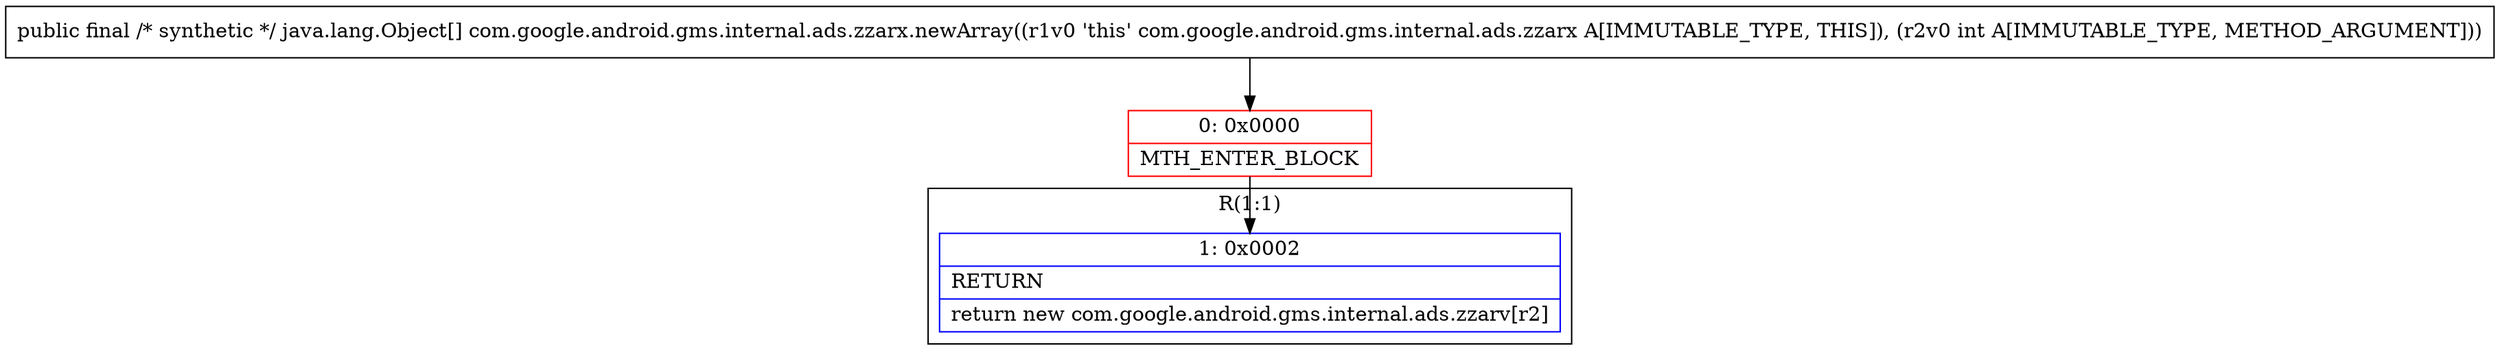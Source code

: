 digraph "CFG forcom.google.android.gms.internal.ads.zzarx.newArray(I)[Ljava\/lang\/Object;" {
subgraph cluster_Region_451698808 {
label = "R(1:1)";
node [shape=record,color=blue];
Node_1 [shape=record,label="{1\:\ 0x0002|RETURN\l|return new com.google.android.gms.internal.ads.zzarv[r2]\l}"];
}
Node_0 [shape=record,color=red,label="{0\:\ 0x0000|MTH_ENTER_BLOCK\l}"];
MethodNode[shape=record,label="{public final \/* synthetic *\/ java.lang.Object[] com.google.android.gms.internal.ads.zzarx.newArray((r1v0 'this' com.google.android.gms.internal.ads.zzarx A[IMMUTABLE_TYPE, THIS]), (r2v0 int A[IMMUTABLE_TYPE, METHOD_ARGUMENT])) }"];
MethodNode -> Node_0;
Node_0 -> Node_1;
}

